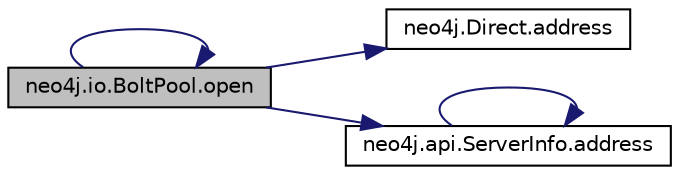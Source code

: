 digraph "neo4j.io.BoltPool.open"
{
 // LATEX_PDF_SIZE
  edge [fontname="Helvetica",fontsize="10",labelfontname="Helvetica",labelfontsize="10"];
  node [fontname="Helvetica",fontsize="10",shape=record];
  rankdir="LR";
  Node1 [label="neo4j.io.BoltPool.open",height=0.2,width=0.4,color="black", fillcolor="grey75", style="filled", fontcolor="black",tooltip=" "];
  Node1 -> Node2 [color="midnightblue",fontsize="10",style="solid",fontname="Helvetica"];
  Node2 [label="neo4j.Direct.address",height=0.2,width=0.4,color="black", fillcolor="white", style="filled",URL="$d6/d43/classneo4j_1_1_direct.html#a6dc79bb9b652945bf8470712f5ac8474",tooltip=" "];
  Node1 -> Node3 [color="midnightblue",fontsize="10",style="solid",fontname="Helvetica"];
  Node3 [label="neo4j.api.ServerInfo.address",height=0.2,width=0.4,color="black", fillcolor="white", style="filled",URL="$d8/dcb/classneo4j_1_1api_1_1_server_info.html#a05b0cf23fb03be339783906fa4990b94",tooltip=" "];
  Node3 -> Node3 [color="midnightblue",fontsize="10",style="solid",fontname="Helvetica"];
  Node1 -> Node1 [color="midnightblue",fontsize="10",style="solid",fontname="Helvetica"];
}
